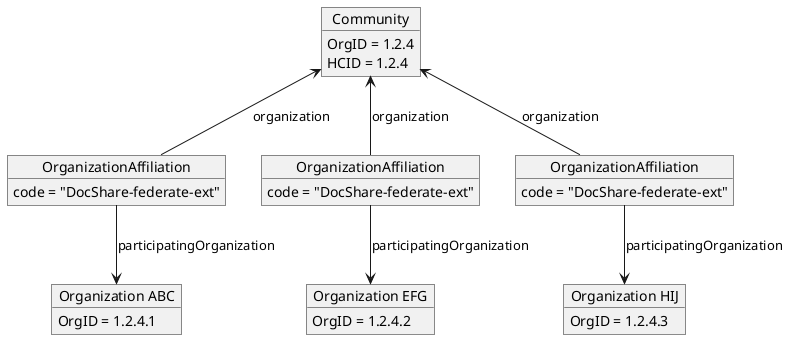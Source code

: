 @startuml single_facade_community_directory
hide footbox

object "Community" as Community
Community : OrgID = 1.2.4
Community : HCID = 1.2.4

object "Organization ABC" as OrgA
OrgA : OrgID = 1.2.4.1

object "Organization EFG" as OrgE
OrgE : OrgID = 1.2.4.2

object "Organization HIJ" as OrgH
OrgH : OrgID = 1.2.4.3

object "OrganizationAffiliation" as OrgAffA
OrgAffA : code = "DocShare-federate-ext"
OrgAffA -u-> Community : organization
OrgAffA --> OrgA : participatingOrganization

object "OrganizationAffiliation" as OrgAffE
OrgAffE : code = "DocShare-federate-ext"
OrgAffE -u-> Community : organization
OrgAffE --> OrgE : participatingOrganization

object "OrganizationAffiliation" as OrgAffH
OrgAffH : code = "DocShare-federate-ext"
OrgAffH -u-> Community : organization
OrgAffH --> OrgH : participatingOrganization

@enduml
